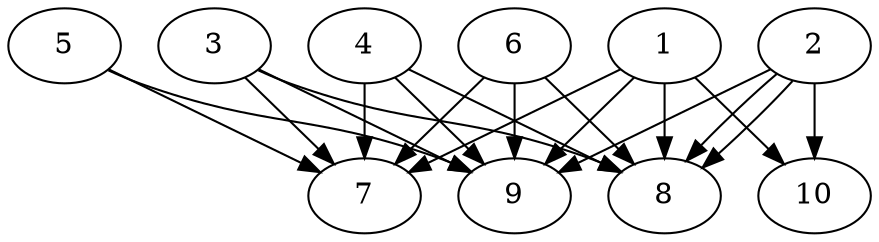 // DAG automatically generated by daggen at Thu Oct  3 13:58:05 2019
// ./daggen --dot -n 10 --ccr 0.5 --fat 0.9 --regular 0.9 --density 0.9 --mindata 5242880 --maxdata 52428800 
digraph G {
  1 [size="99389440", alpha="0.12", expect_size="49694720"] 
  1 -> 7 [size ="49694720"]
  1 -> 8 [size ="49694720"]
  1 -> 9 [size ="49694720"]
  1 -> 10 [size ="49694720"]
  2 [size="89661440", alpha="0.10", expect_size="44830720"] 
  2 -> 8 [size ="44830720"]
  2 -> 8 [size ="44830720"]
  2 -> 9 [size ="44830720"]
  2 -> 10 [size ="44830720"]
  3 [size="36724736", alpha="0.05", expect_size="18362368"] 
  3 -> 7 [size ="18362368"]
  3 -> 8 [size ="18362368"]
  3 -> 9 [size ="18362368"]
  4 [size="32026624", alpha="0.07", expect_size="16013312"] 
  4 -> 7 [size ="16013312"]
  4 -> 8 [size ="16013312"]
  4 -> 9 [size ="16013312"]
  5 [size="82126848", alpha="0.05", expect_size="41063424"] 
  5 -> 7 [size ="41063424"]
  5 -> 9 [size ="41063424"]
  6 [size="71815168", alpha="0.06", expect_size="35907584"] 
  6 -> 7 [size ="35907584"]
  6 -> 8 [size ="35907584"]
  6 -> 9 [size ="35907584"]
  7 [size="87042048", alpha="0.11", expect_size="43521024"] 
  8 [size="80936960", alpha="0.04", expect_size="40468480"] 
  9 [size="103806976", alpha="0.17", expect_size="51903488"] 
  10 [size="89729024", alpha="0.02", expect_size="44864512"] 
}
